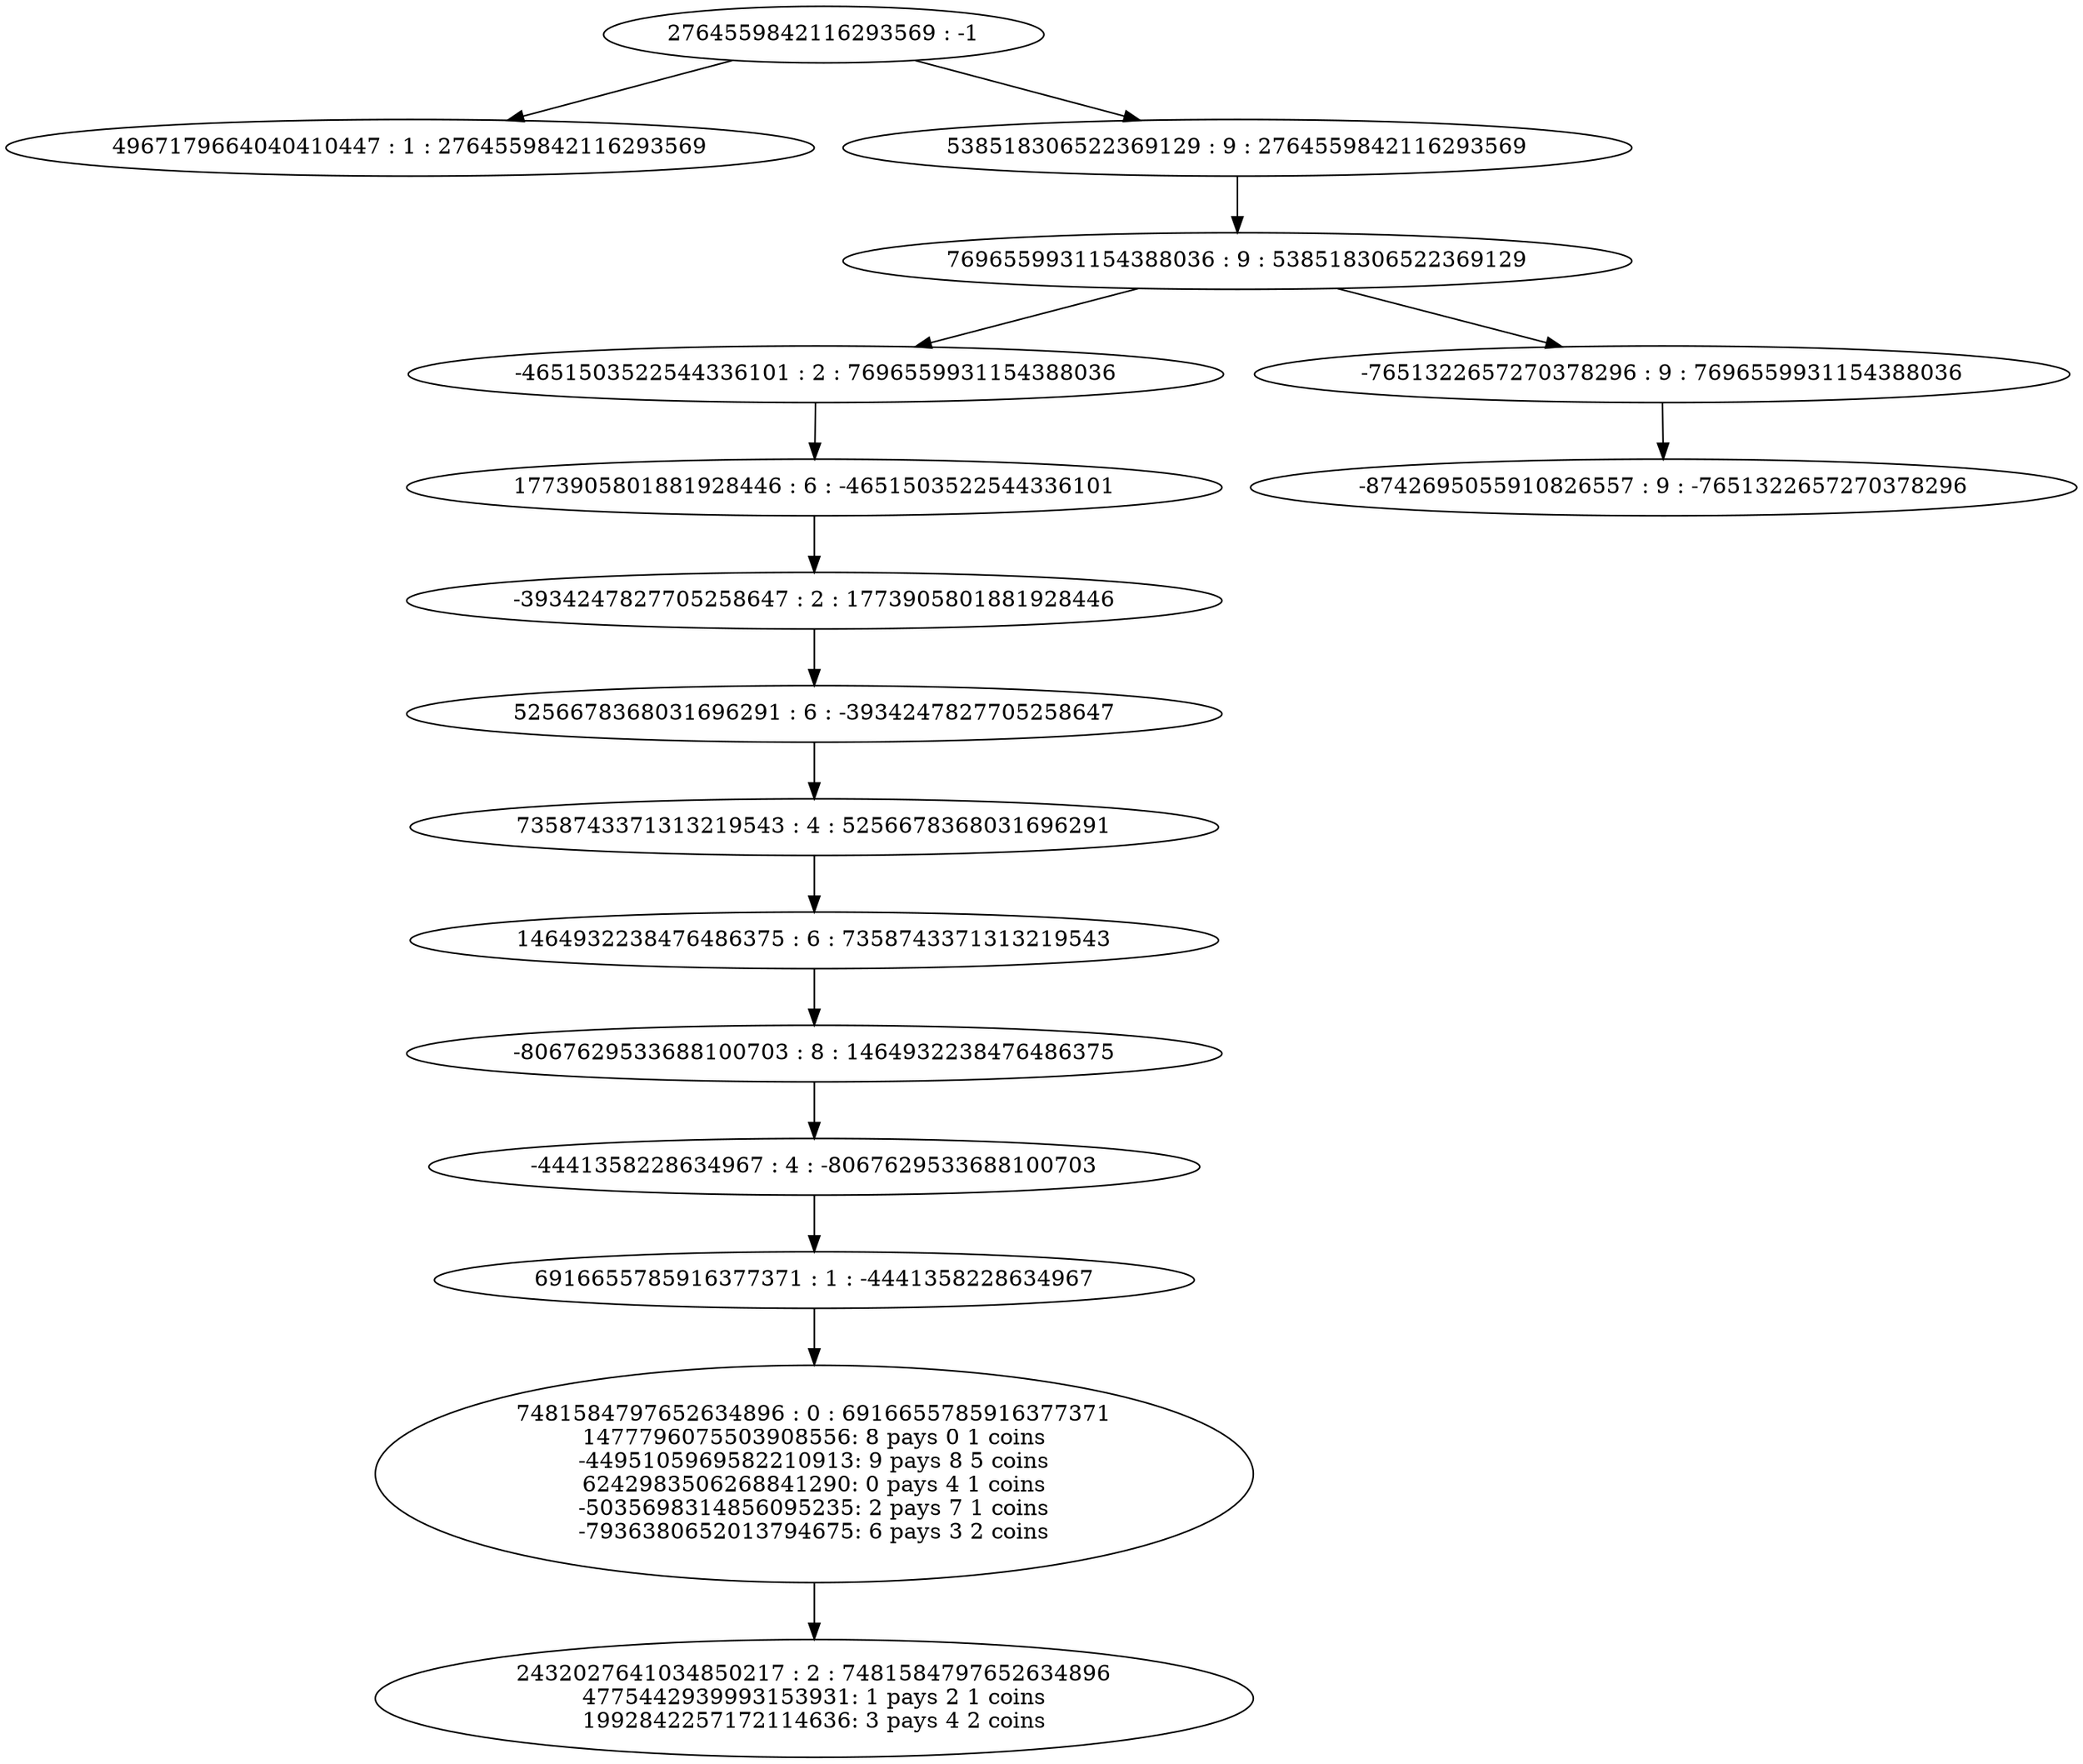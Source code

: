 digraph "plots_10_0.4_1000000.0_6000.0_1440000.0_0.5_50/tree_0_13.dot" {
	0 [label="2764559842116293569 : -1"]
	1 [label="4967179664040410447 : 1 : 2764559842116293569
"]
	2 [label="538518306522369129 : 9 : 2764559842116293569
"]
	3 [label="7696559931154388036 : 9 : 538518306522369129
"]
	4 [label="-4651503522544336101 : 2 : 7696559931154388036
"]
	5 [label="1773905801881928446 : 6 : -4651503522544336101
"]
	6 [label="-3934247827705258647 : 2 : 1773905801881928446
"]
	7 [label="-7651322657270378296 : 9 : 7696559931154388036
"]
	8 [label="5256678368031696291 : 6 : -3934247827705258647
"]
	9 [label="7358743371313219543 : 4 : 5256678368031696291
"]
	10 [label="1464932238476486375 : 6 : 7358743371313219543
"]
	11 [label="-8067629533688100703 : 8 : 1464932238476486375
"]
	12 [label="-4441358228634967 : 4 : -8067629533688100703
"]
	13 [label="-8742695055910826557 : 9 : -7651322657270378296
"]
	14 [label="6916655785916377371 : 1 : -4441358228634967
"]
	15 [label="7481584797652634896 : 0 : 6916655785916377371
1477796075503908556: 8 pays 0 1 coins
-4495105969582210913: 9 pays 8 5 coins
6242983506268841290: 0 pays 4 1 coins
-5035698314856095235: 2 pays 7 1 coins
-7936380652013794675: 6 pays 3 2 coins
"]
	16 [label="2432027641034850217 : 2 : 7481584797652634896
4775442939993153931: 1 pays 2 1 coins
1992842257172114636: 3 pays 4 2 coins
"]
	0 -> 1
	0 -> 2
	2 -> 3
	3 -> 4
	4 -> 5
	5 -> 6
	6 -> 8
	8 -> 9
	9 -> 10
	10 -> 11
	11 -> 12
	12 -> 14
	14 -> 15
	15 -> 16
	3 -> 7
	7 -> 13
}

